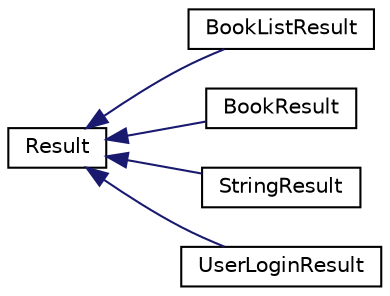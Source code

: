 digraph "Graphical Class Hierarchy"
{
  edge [fontname="Helvetica",fontsize="10",labelfontname="Helvetica",labelfontsize="10"];
  node [fontname="Helvetica",fontsize="10",shape=record];
  rankdir="LR";
  Node0 [label="Result",height=0.2,width=0.4,color="black", fillcolor="white", style="filled",URL="$d8/dce/classResult.html"];
  Node0 -> Node1 [dir="back",color="midnightblue",fontsize="10",style="solid",fontname="Helvetica"];
  Node1 [label="BookListResult",height=0.2,width=0.4,color="black", fillcolor="white", style="filled",URL="$de/d36/classBookListResult.html"];
  Node0 -> Node2 [dir="back",color="midnightblue",fontsize="10",style="solid",fontname="Helvetica"];
  Node2 [label="BookResult",height=0.2,width=0.4,color="black", fillcolor="white", style="filled",URL="$d1/dff/classBookResult.html"];
  Node0 -> Node3 [dir="back",color="midnightblue",fontsize="10",style="solid",fontname="Helvetica"];
  Node3 [label="StringResult",height=0.2,width=0.4,color="black", fillcolor="white", style="filled",URL="$df/d83/classStringResult.html"];
  Node0 -> Node4 [dir="back",color="midnightblue",fontsize="10",style="solid",fontname="Helvetica"];
  Node4 [label="UserLoginResult",height=0.2,width=0.4,color="black", fillcolor="white", style="filled",URL="$da/d3b/classUserLoginResult.html"];
}
